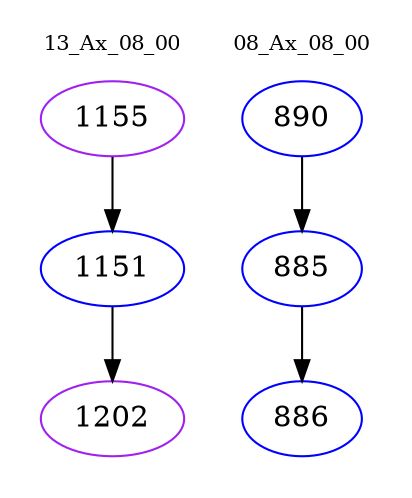 digraph{
subgraph cluster_0 {
color = white
label = "13_Ax_08_00";
fontsize=10;
T0_1155 [label="1155", color="purple"]
T0_1155 -> T0_1151 [color="black"]
T0_1151 [label="1151", color="blue"]
T0_1151 -> T0_1202 [color="black"]
T0_1202 [label="1202", color="purple"]
}
subgraph cluster_1 {
color = white
label = "08_Ax_08_00";
fontsize=10;
T1_890 [label="890", color="blue"]
T1_890 -> T1_885 [color="black"]
T1_885 [label="885", color="blue"]
T1_885 -> T1_886 [color="black"]
T1_886 [label="886", color="blue"]
}
}
